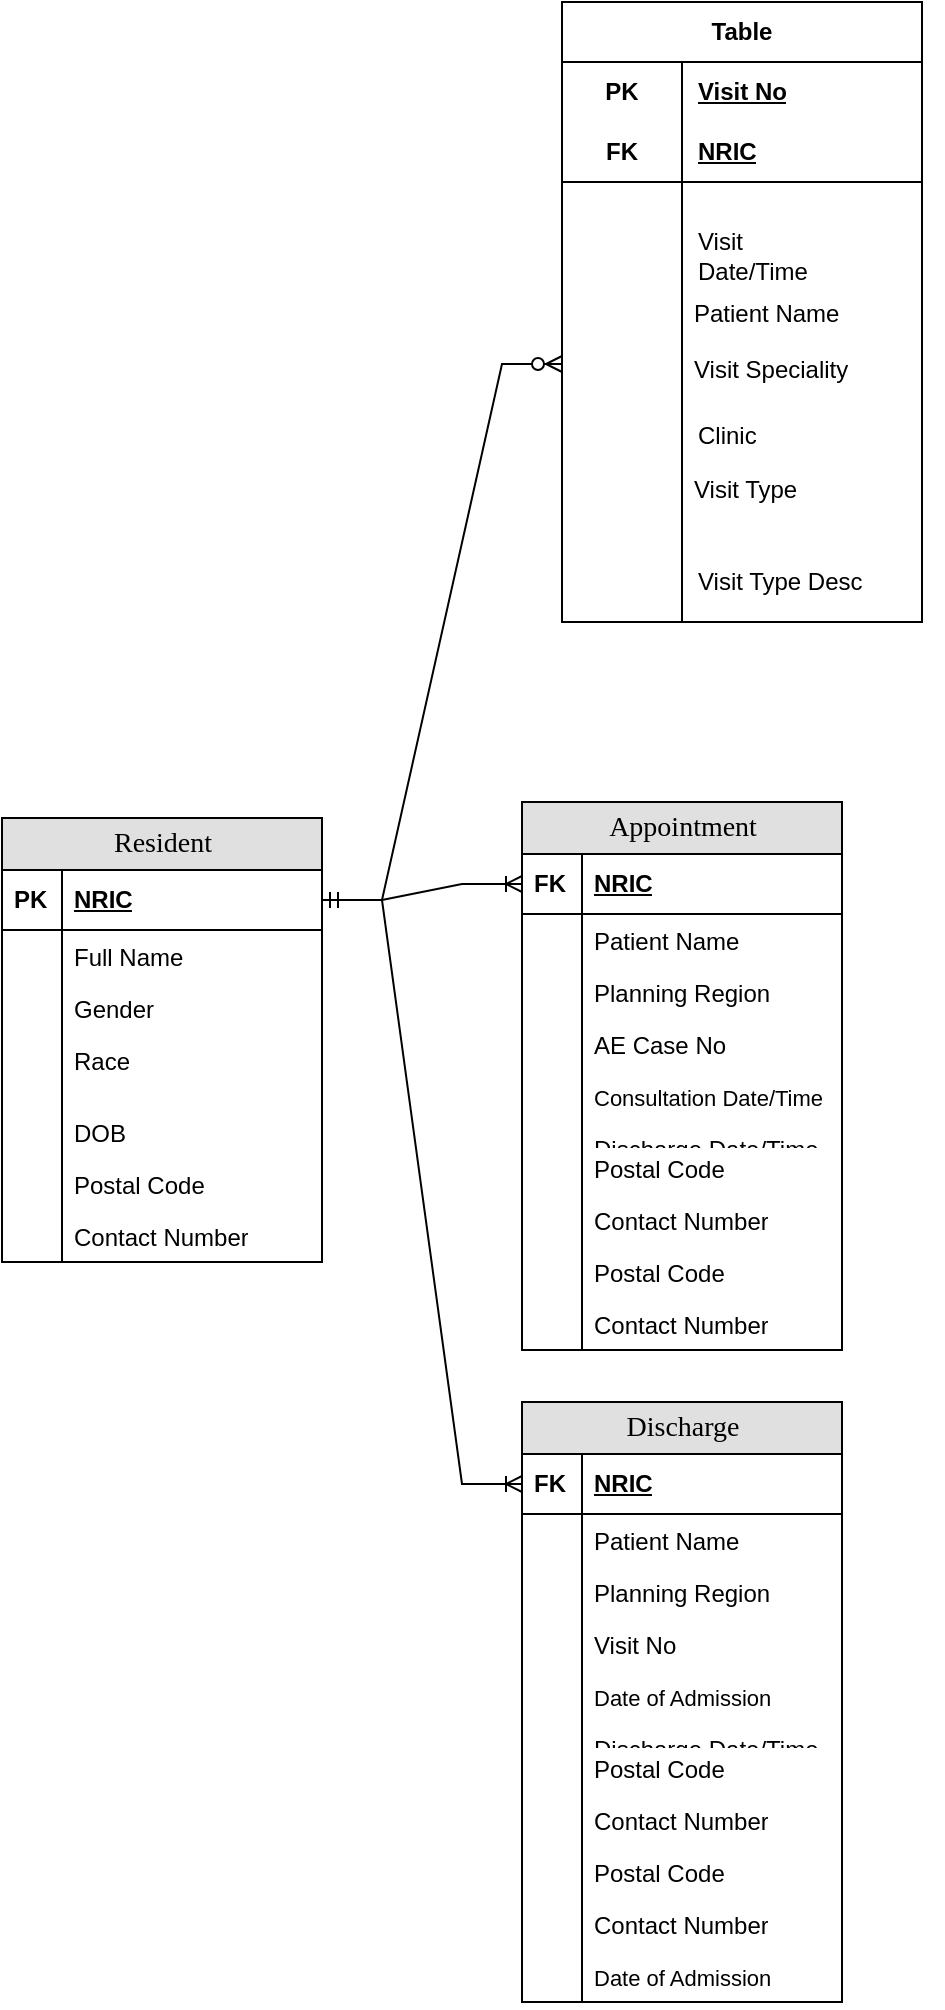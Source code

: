 <mxfile version="21.6.8" type="github">
  <diagram name="Page-1" id="e56a1550-8fbb-45ad-956c-1786394a9013">
    <mxGraphModel dx="739" dy="1280" grid="1" gridSize="10" guides="1" tooltips="1" connect="1" arrows="1" fold="1" page="1" pageScale="1" pageWidth="1100" pageHeight="850" background="none" math="0" shadow="0">
      <root>
        <object label="" Country="" id="0">
          <mxCell />
        </object>
        <mxCell id="1" parent="0" />
        <mxCell id="2e49270ec7c68f3f-80" value="Resident" style="swimlane;html=1;fontStyle=0;childLayout=stackLayout;horizontal=1;startSize=26;fillColor=#e0e0e0;horizontalStack=0;resizeParent=1;resizeLast=0;collapsible=1;marginBottom=0;swimlaneFillColor=#ffffff;align=center;rounded=0;shadow=0;comic=0;labelBackgroundColor=none;strokeWidth=1;fontFamily=Verdana;fontSize=14" parent="1" vertex="1">
          <mxGeometry x="30" y="358" width="160" height="222" as="geometry" />
        </mxCell>
        <object label="NRIC" id="2e49270ec7c68f3f-81">
          <mxCell style="shape=partialRectangle;top=0;left=0;right=0;bottom=1;html=1;align=left;verticalAlign=middle;fillColor=none;spacingLeft=34;spacingRight=4;whiteSpace=wrap;overflow=hidden;rotatable=0;points=[[0,0.5],[1,0.5]];portConstraint=eastwest;dropTarget=0;fontStyle=5;" parent="2e49270ec7c68f3f-80" vertex="1">
            <mxGeometry y="26" width="160" height="30" as="geometry" />
          </mxCell>
        </object>
        <mxCell id="2e49270ec7c68f3f-82" value="&lt;b&gt;PK&lt;/b&gt;" style="shape=partialRectangle;top=0;left=0;bottom=0;html=1;fillColor=none;align=left;verticalAlign=middle;spacingLeft=4;spacingRight=4;whiteSpace=wrap;overflow=hidden;rotatable=0;points=[];portConstraint=eastwest;part=1;" parent="2e49270ec7c68f3f-81" vertex="1" connectable="0">
          <mxGeometry width="30" height="30" as="geometry" />
        </mxCell>
        <mxCell id="2e49270ec7c68f3f-83" value="Full Name" style="shape=partialRectangle;top=0;left=0;right=0;bottom=0;html=1;align=left;verticalAlign=top;fillColor=none;spacingLeft=34;spacingRight=4;whiteSpace=wrap;overflow=hidden;rotatable=0;points=[[0,0.5],[1,0.5]];portConstraint=eastwest;dropTarget=0;" parent="2e49270ec7c68f3f-80" vertex="1">
          <mxGeometry y="56" width="160" height="26" as="geometry" />
        </mxCell>
        <mxCell id="2e49270ec7c68f3f-84" value="" style="shape=partialRectangle;top=0;left=0;bottom=0;html=1;fillColor=none;align=left;verticalAlign=top;spacingLeft=4;spacingRight=4;whiteSpace=wrap;overflow=hidden;rotatable=0;points=[];portConstraint=eastwest;part=1;" parent="2e49270ec7c68f3f-83" vertex="1" connectable="0">
          <mxGeometry width="30" height="26" as="geometry" />
        </mxCell>
        <mxCell id="2e49270ec7c68f3f-85" value="Gender" style="shape=partialRectangle;top=0;left=0;right=0;bottom=0;html=1;align=left;verticalAlign=top;fillColor=none;spacingLeft=34;spacingRight=4;whiteSpace=wrap;overflow=hidden;rotatable=0;points=[[0,0.5],[1,0.5]];portConstraint=eastwest;dropTarget=0;" parent="2e49270ec7c68f3f-80" vertex="1">
          <mxGeometry y="82" width="160" height="26" as="geometry" />
        </mxCell>
        <mxCell id="2e49270ec7c68f3f-86" value="" style="shape=partialRectangle;top=0;left=0;bottom=0;html=1;fillColor=none;align=left;verticalAlign=top;spacingLeft=4;spacingRight=4;whiteSpace=wrap;overflow=hidden;rotatable=0;points=[];portConstraint=eastwest;part=1;" parent="2e49270ec7c68f3f-85" vertex="1" connectable="0">
          <mxGeometry width="30" height="26" as="geometry" />
        </mxCell>
        <object label="Race&lt;br&gt;" NRIC="" id="2e49270ec7c68f3f-87">
          <mxCell style="shape=partialRectangle;top=0;left=0;right=0;bottom=0;html=1;align=left;verticalAlign=top;fillColor=none;spacingLeft=34;spacingRight=4;whiteSpace=wrap;overflow=hidden;rotatable=0;points=[[0,0.5],[1,0.5]];portConstraint=eastwest;dropTarget=0;" parent="2e49270ec7c68f3f-80" vertex="1">
            <mxGeometry y="108" width="160" height="26" as="geometry" />
          </mxCell>
        </object>
        <mxCell id="2e49270ec7c68f3f-88" value="" style="shape=partialRectangle;top=0;left=0;bottom=0;html=1;fillColor=none;align=left;verticalAlign=top;spacingLeft=4;spacingRight=4;whiteSpace=wrap;overflow=hidden;rotatable=0;points=[];portConstraint=eastwest;part=1;" parent="2e49270ec7c68f3f-87" vertex="1" connectable="0">
          <mxGeometry width="30" height="26" as="geometry" />
        </mxCell>
        <mxCell id="2e49270ec7c68f3f-89" value="" style="shape=partialRectangle;top=0;left=0;right=0;bottom=0;html=1;align=left;verticalAlign=top;fillColor=none;spacingLeft=34;spacingRight=4;whiteSpace=wrap;overflow=hidden;rotatable=0;points=[[0,0.5],[1,0.5]];portConstraint=eastwest;dropTarget=0;" parent="2e49270ec7c68f3f-80" vertex="1">
          <mxGeometry y="134" width="160" height="10" as="geometry" />
        </mxCell>
        <mxCell id="2e49270ec7c68f3f-90" value="" style="shape=partialRectangle;top=0;left=0;bottom=0;html=1;fillColor=none;align=left;verticalAlign=top;spacingLeft=4;spacingRight=4;whiteSpace=wrap;overflow=hidden;rotatable=0;points=[];portConstraint=eastwest;part=1;" parent="2e49270ec7c68f3f-89" vertex="1" connectable="0">
          <mxGeometry width="30" height="10" as="geometry" />
        </mxCell>
        <mxCell id="mO2ZwVABica-r8AVi01O-3" value="DOB" style="shape=partialRectangle;top=0;left=0;right=0;bottom=0;html=1;align=left;verticalAlign=top;fillColor=none;spacingLeft=34;spacingRight=4;whiteSpace=wrap;overflow=hidden;rotatable=0;points=[[0,0.5],[1,0.5]];portConstraint=eastwest;dropTarget=0;" vertex="1" parent="2e49270ec7c68f3f-80">
          <mxGeometry y="144" width="160" height="26" as="geometry" />
        </mxCell>
        <mxCell id="mO2ZwVABica-r8AVi01O-4" value="" style="shape=partialRectangle;top=0;left=0;bottom=0;html=1;fillColor=none;align=left;verticalAlign=top;spacingLeft=4;spacingRight=4;whiteSpace=wrap;overflow=hidden;rotatable=0;points=[];portConstraint=eastwest;part=1;" vertex="1" connectable="0" parent="mO2ZwVABica-r8AVi01O-3">
          <mxGeometry width="30" height="26" as="geometry" />
        </mxCell>
        <mxCell id="mO2ZwVABica-r8AVi01O-5" value="Postal Code" style="shape=partialRectangle;top=0;left=0;right=0;bottom=0;html=1;align=left;verticalAlign=top;fillColor=none;spacingLeft=34;spacingRight=4;whiteSpace=wrap;overflow=hidden;rotatable=0;points=[[0,0.5],[1,0.5]];portConstraint=eastwest;dropTarget=0;" vertex="1" parent="2e49270ec7c68f3f-80">
          <mxGeometry y="170" width="160" height="26" as="geometry" />
        </mxCell>
        <mxCell id="mO2ZwVABica-r8AVi01O-6" value="" style="shape=partialRectangle;top=0;left=0;bottom=0;html=1;fillColor=none;align=left;verticalAlign=top;spacingLeft=4;spacingRight=4;whiteSpace=wrap;overflow=hidden;rotatable=0;points=[];portConstraint=eastwest;part=1;" vertex="1" connectable="0" parent="mO2ZwVABica-r8AVi01O-5">
          <mxGeometry width="30" height="26" as="geometry" />
        </mxCell>
        <mxCell id="mO2ZwVABica-r8AVi01O-7" value="Contact Number" style="shape=partialRectangle;top=0;left=0;right=0;bottom=0;html=1;align=left;verticalAlign=top;fillColor=none;spacingLeft=34;spacingRight=4;whiteSpace=wrap;overflow=hidden;rotatable=0;points=[[0,0.5],[1,0.5]];portConstraint=eastwest;dropTarget=0;" vertex="1" parent="2e49270ec7c68f3f-80">
          <mxGeometry y="196" width="160" height="26" as="geometry" />
        </mxCell>
        <mxCell id="mO2ZwVABica-r8AVi01O-8" value="" style="shape=partialRectangle;top=0;left=0;bottom=0;html=1;fillColor=none;align=left;verticalAlign=top;spacingLeft=4;spacingRight=4;whiteSpace=wrap;overflow=hidden;rotatable=0;points=[];portConstraint=eastwest;part=1;" vertex="1" connectable="0" parent="mO2ZwVABica-r8AVi01O-7">
          <mxGeometry width="30" height="26" as="geometry" />
        </mxCell>
        <mxCell id="mO2ZwVABica-r8AVi01O-9" value="Appointment" style="swimlane;html=1;fontStyle=0;childLayout=stackLayout;horizontal=1;startSize=26;fillColor=#e0e0e0;horizontalStack=0;resizeParent=1;resizeLast=0;collapsible=1;marginBottom=0;swimlaneFillColor=#ffffff;align=center;rounded=0;shadow=0;comic=0;labelBackgroundColor=none;strokeWidth=1;fontFamily=Verdana;fontSize=14" vertex="1" parent="1">
          <mxGeometry x="290" y="350" width="160" height="274" as="geometry" />
        </mxCell>
        <object label="NRIC" id="mO2ZwVABica-r8AVi01O-10">
          <mxCell style="shape=partialRectangle;top=0;left=0;right=0;bottom=1;html=1;align=left;verticalAlign=middle;fillColor=none;spacingLeft=34;spacingRight=4;whiteSpace=wrap;overflow=hidden;rotatable=0;points=[[0,0.5],[1,0.5]];portConstraint=eastwest;dropTarget=0;fontStyle=5;" vertex="1" parent="mO2ZwVABica-r8AVi01O-9">
            <mxGeometry y="26" width="160" height="30" as="geometry" />
          </mxCell>
        </object>
        <mxCell id="mO2ZwVABica-r8AVi01O-11" value="&lt;b&gt;FK&lt;/b&gt;" style="shape=partialRectangle;top=0;left=0;bottom=0;html=1;fillColor=none;align=left;verticalAlign=middle;spacingLeft=4;spacingRight=4;whiteSpace=wrap;overflow=hidden;rotatable=0;points=[];portConstraint=eastwest;part=1;" vertex="1" connectable="0" parent="mO2ZwVABica-r8AVi01O-10">
          <mxGeometry width="30" height="30" as="geometry" />
        </mxCell>
        <mxCell id="mO2ZwVABica-r8AVi01O-12" value="Patient Name" style="shape=partialRectangle;top=0;left=0;right=0;bottom=0;html=1;align=left;verticalAlign=top;fillColor=none;spacingLeft=34;spacingRight=4;whiteSpace=wrap;overflow=hidden;rotatable=0;points=[[0,0.5],[1,0.5]];portConstraint=eastwest;dropTarget=0;" vertex="1" parent="mO2ZwVABica-r8AVi01O-9">
          <mxGeometry y="56" width="160" height="26" as="geometry" />
        </mxCell>
        <mxCell id="mO2ZwVABica-r8AVi01O-13" value="" style="shape=partialRectangle;top=0;left=0;bottom=0;html=1;fillColor=none;align=left;verticalAlign=top;spacingLeft=4;spacingRight=4;whiteSpace=wrap;overflow=hidden;rotatable=0;points=[];portConstraint=eastwest;part=1;" vertex="1" connectable="0" parent="mO2ZwVABica-r8AVi01O-12">
          <mxGeometry width="30" height="26" as="geometry" />
        </mxCell>
        <mxCell id="mO2ZwVABica-r8AVi01O-14" value="Planning Region" style="shape=partialRectangle;top=0;left=0;right=0;bottom=0;html=1;align=left;verticalAlign=top;fillColor=none;spacingLeft=34;spacingRight=4;whiteSpace=wrap;overflow=hidden;rotatable=0;points=[[0,0.5],[1,0.5]];portConstraint=eastwest;dropTarget=0;" vertex="1" parent="mO2ZwVABica-r8AVi01O-9">
          <mxGeometry y="82" width="160" height="26" as="geometry" />
        </mxCell>
        <mxCell id="mO2ZwVABica-r8AVi01O-15" value="" style="shape=partialRectangle;top=0;left=0;bottom=0;html=1;fillColor=none;align=left;verticalAlign=top;spacingLeft=4;spacingRight=4;whiteSpace=wrap;overflow=hidden;rotatable=0;points=[];portConstraint=eastwest;part=1;" vertex="1" connectable="0" parent="mO2ZwVABica-r8AVi01O-14">
          <mxGeometry width="30" height="26" as="geometry" />
        </mxCell>
        <object label="AE Case No" NRIC="" id="mO2ZwVABica-r8AVi01O-16">
          <mxCell style="shape=partialRectangle;top=0;left=0;right=0;bottom=0;html=1;align=left;verticalAlign=top;fillColor=none;spacingLeft=34;spacingRight=4;whiteSpace=wrap;overflow=hidden;rotatable=0;points=[[0,0.5],[1,0.5]];portConstraint=eastwest;dropTarget=0;" vertex="1" parent="mO2ZwVABica-r8AVi01O-9">
            <mxGeometry y="108" width="160" height="26" as="geometry" />
          </mxCell>
        </object>
        <mxCell id="mO2ZwVABica-r8AVi01O-17" value="" style="shape=partialRectangle;top=0;left=0;bottom=0;html=1;fillColor=none;align=left;verticalAlign=top;spacingLeft=4;spacingRight=4;whiteSpace=wrap;overflow=hidden;rotatable=0;points=[];portConstraint=eastwest;part=1;" vertex="1" connectable="0" parent="mO2ZwVABica-r8AVi01O-16">
          <mxGeometry width="30" height="26" as="geometry" />
        </mxCell>
        <mxCell id="mO2ZwVABica-r8AVi01O-20" value="&lt;font style=&quot;font-size: 11px;&quot;&gt;Consultation Date/Time&lt;/font&gt;" style="shape=partialRectangle;top=0;left=0;right=0;bottom=0;html=1;align=left;verticalAlign=top;fillColor=none;spacingLeft=34;spacingRight=4;whiteSpace=wrap;overflow=hidden;rotatable=0;points=[[0,0.5],[1,0.5]];portConstraint=eastwest;dropTarget=0;" vertex="1" parent="mO2ZwVABica-r8AVi01O-9">
          <mxGeometry y="134" width="160" height="26" as="geometry" />
        </mxCell>
        <mxCell id="mO2ZwVABica-r8AVi01O-21" value="" style="shape=partialRectangle;top=0;left=0;bottom=0;html=1;fillColor=none;align=left;verticalAlign=top;spacingLeft=4;spacingRight=4;whiteSpace=wrap;overflow=hidden;rotatable=0;points=[];portConstraint=eastwest;part=1;" vertex="1" connectable="0" parent="mO2ZwVABica-r8AVi01O-20">
          <mxGeometry width="30" height="26" as="geometry" />
        </mxCell>
        <mxCell id="mO2ZwVABica-r8AVi01O-18" value="Discharge Date/Time" style="shape=partialRectangle;top=0;left=0;right=0;bottom=0;html=1;align=left;verticalAlign=top;fillColor=none;spacingLeft=34;spacingRight=4;whiteSpace=wrap;overflow=hidden;rotatable=0;points=[[0,0.5],[1,0.5]];portConstraint=eastwest;dropTarget=0;" vertex="1" parent="mO2ZwVABica-r8AVi01O-9">
          <mxGeometry y="160" width="160" height="10" as="geometry" />
        </mxCell>
        <mxCell id="mO2ZwVABica-r8AVi01O-19" value="" style="shape=partialRectangle;top=0;left=0;bottom=0;html=1;fillColor=none;align=left;verticalAlign=top;spacingLeft=4;spacingRight=4;whiteSpace=wrap;overflow=hidden;rotatable=0;points=[];portConstraint=eastwest;part=1;" vertex="1" connectable="0" parent="mO2ZwVABica-r8AVi01O-18">
          <mxGeometry width="30" height="10" as="geometry" />
        </mxCell>
        <mxCell id="mO2ZwVABica-r8AVi01O-22" value="Postal Code" style="shape=partialRectangle;top=0;left=0;right=0;bottom=0;html=1;align=left;verticalAlign=top;fillColor=none;spacingLeft=34;spacingRight=4;whiteSpace=wrap;overflow=hidden;rotatable=0;points=[[0,0.5],[1,0.5]];portConstraint=eastwest;dropTarget=0;" vertex="1" parent="mO2ZwVABica-r8AVi01O-9">
          <mxGeometry y="170" width="160" height="26" as="geometry" />
        </mxCell>
        <mxCell id="mO2ZwVABica-r8AVi01O-23" value="" style="shape=partialRectangle;top=0;left=0;bottom=0;html=1;fillColor=none;align=left;verticalAlign=top;spacingLeft=4;spacingRight=4;whiteSpace=wrap;overflow=hidden;rotatable=0;points=[];portConstraint=eastwest;part=1;" vertex="1" connectable="0" parent="mO2ZwVABica-r8AVi01O-22">
          <mxGeometry width="30" height="26" as="geometry" />
        </mxCell>
        <mxCell id="mO2ZwVABica-r8AVi01O-24" value="Contact Number" style="shape=partialRectangle;top=0;left=0;right=0;bottom=0;html=1;align=left;verticalAlign=top;fillColor=none;spacingLeft=34;spacingRight=4;whiteSpace=wrap;overflow=hidden;rotatable=0;points=[[0,0.5],[1,0.5]];portConstraint=eastwest;dropTarget=0;" vertex="1" parent="mO2ZwVABica-r8AVi01O-9">
          <mxGeometry y="196" width="160" height="26" as="geometry" />
        </mxCell>
        <mxCell id="mO2ZwVABica-r8AVi01O-25" value="" style="shape=partialRectangle;top=0;left=0;bottom=0;html=1;fillColor=none;align=left;verticalAlign=top;spacingLeft=4;spacingRight=4;whiteSpace=wrap;overflow=hidden;rotatable=0;points=[];portConstraint=eastwest;part=1;" vertex="1" connectable="0" parent="mO2ZwVABica-r8AVi01O-24">
          <mxGeometry width="30" height="26" as="geometry" />
        </mxCell>
        <mxCell id="mO2ZwVABica-r8AVi01O-32" value="Postal Code" style="shape=partialRectangle;top=0;left=0;right=0;bottom=0;html=1;align=left;verticalAlign=top;fillColor=none;spacingLeft=34;spacingRight=4;whiteSpace=wrap;overflow=hidden;rotatable=0;points=[[0,0.5],[1,0.5]];portConstraint=eastwest;dropTarget=0;" vertex="1" parent="mO2ZwVABica-r8AVi01O-9">
          <mxGeometry y="222" width="160" height="26" as="geometry" />
        </mxCell>
        <mxCell id="mO2ZwVABica-r8AVi01O-33" value="" style="shape=partialRectangle;top=0;left=0;bottom=0;html=1;fillColor=none;align=left;verticalAlign=top;spacingLeft=4;spacingRight=4;whiteSpace=wrap;overflow=hidden;rotatable=0;points=[];portConstraint=eastwest;part=1;" vertex="1" connectable="0" parent="mO2ZwVABica-r8AVi01O-32">
          <mxGeometry width="30" height="26" as="geometry" />
        </mxCell>
        <mxCell id="mO2ZwVABica-r8AVi01O-34" value="Contact Number" style="shape=partialRectangle;top=0;left=0;right=0;bottom=0;html=1;align=left;verticalAlign=top;fillColor=none;spacingLeft=34;spacingRight=4;whiteSpace=wrap;overflow=hidden;rotatable=0;points=[[0,0.5],[1,0.5]];portConstraint=eastwest;dropTarget=0;" vertex="1" parent="mO2ZwVABica-r8AVi01O-9">
          <mxGeometry y="248" width="160" height="26" as="geometry" />
        </mxCell>
        <mxCell id="mO2ZwVABica-r8AVi01O-35" value="" style="shape=partialRectangle;top=0;left=0;bottom=0;html=1;fillColor=none;align=left;verticalAlign=top;spacingLeft=4;spacingRight=4;whiteSpace=wrap;overflow=hidden;rotatable=0;points=[];portConstraint=eastwest;part=1;" vertex="1" connectable="0" parent="mO2ZwVABica-r8AVi01O-34">
          <mxGeometry width="30" height="26" as="geometry" />
        </mxCell>
        <mxCell id="mO2ZwVABica-r8AVi01O-36" value="Discharge" style="swimlane;html=1;fontStyle=0;childLayout=stackLayout;horizontal=1;startSize=26;fillColor=#e0e0e0;horizontalStack=0;resizeParent=1;resizeLast=0;collapsible=1;marginBottom=0;swimlaneFillColor=#ffffff;align=center;rounded=0;shadow=0;comic=0;labelBackgroundColor=none;strokeWidth=1;fontFamily=Verdana;fontSize=14" vertex="1" parent="1">
          <mxGeometry x="290" y="650" width="160" height="300" as="geometry" />
        </mxCell>
        <object label="NRIC" id="mO2ZwVABica-r8AVi01O-37">
          <mxCell style="shape=partialRectangle;top=0;left=0;right=0;bottom=1;html=1;align=left;verticalAlign=middle;fillColor=none;spacingLeft=34;spacingRight=4;whiteSpace=wrap;overflow=hidden;rotatable=0;points=[[0,0.5],[1,0.5]];portConstraint=eastwest;dropTarget=0;fontStyle=5;" vertex="1" parent="mO2ZwVABica-r8AVi01O-36">
            <mxGeometry y="26" width="160" height="30" as="geometry" />
          </mxCell>
        </object>
        <mxCell id="mO2ZwVABica-r8AVi01O-38" value="&lt;b&gt;FK&lt;/b&gt;" style="shape=partialRectangle;top=0;left=0;bottom=0;html=1;fillColor=none;align=left;verticalAlign=middle;spacingLeft=4;spacingRight=4;whiteSpace=wrap;overflow=hidden;rotatable=0;points=[];portConstraint=eastwest;part=1;" vertex="1" connectable="0" parent="mO2ZwVABica-r8AVi01O-37">
          <mxGeometry width="30" height="30" as="geometry" />
        </mxCell>
        <mxCell id="mO2ZwVABica-r8AVi01O-39" value="Patient Name" style="shape=partialRectangle;top=0;left=0;right=0;bottom=0;html=1;align=left;verticalAlign=top;fillColor=none;spacingLeft=34;spacingRight=4;whiteSpace=wrap;overflow=hidden;rotatable=0;points=[[0,0.5],[1,0.5]];portConstraint=eastwest;dropTarget=0;" vertex="1" parent="mO2ZwVABica-r8AVi01O-36">
          <mxGeometry y="56" width="160" height="26" as="geometry" />
        </mxCell>
        <mxCell id="mO2ZwVABica-r8AVi01O-40" value="" style="shape=partialRectangle;top=0;left=0;bottom=0;html=1;fillColor=none;align=left;verticalAlign=top;spacingLeft=4;spacingRight=4;whiteSpace=wrap;overflow=hidden;rotatable=0;points=[];portConstraint=eastwest;part=1;" vertex="1" connectable="0" parent="mO2ZwVABica-r8AVi01O-39">
          <mxGeometry width="30" height="26" as="geometry" />
        </mxCell>
        <mxCell id="mO2ZwVABica-r8AVi01O-41" value="Planning Region" style="shape=partialRectangle;top=0;left=0;right=0;bottom=0;html=1;align=left;verticalAlign=top;fillColor=none;spacingLeft=34;spacingRight=4;whiteSpace=wrap;overflow=hidden;rotatable=0;points=[[0,0.5],[1,0.5]];portConstraint=eastwest;dropTarget=0;" vertex="1" parent="mO2ZwVABica-r8AVi01O-36">
          <mxGeometry y="82" width="160" height="26" as="geometry" />
        </mxCell>
        <mxCell id="mO2ZwVABica-r8AVi01O-42" value="" style="shape=partialRectangle;top=0;left=0;bottom=0;html=1;fillColor=none;align=left;verticalAlign=top;spacingLeft=4;spacingRight=4;whiteSpace=wrap;overflow=hidden;rotatable=0;points=[];portConstraint=eastwest;part=1;" vertex="1" connectable="0" parent="mO2ZwVABica-r8AVi01O-41">
          <mxGeometry width="30" height="26" as="geometry" />
        </mxCell>
        <object label="Visit No" NRIC="" id="mO2ZwVABica-r8AVi01O-43">
          <mxCell style="shape=partialRectangle;top=0;left=0;right=0;bottom=0;html=1;align=left;verticalAlign=top;fillColor=none;spacingLeft=34;spacingRight=4;whiteSpace=wrap;overflow=hidden;rotatable=0;points=[[0,0.5],[1,0.5]];portConstraint=eastwest;dropTarget=0;" vertex="1" parent="mO2ZwVABica-r8AVi01O-36">
            <mxGeometry y="108" width="160" height="26" as="geometry" />
          </mxCell>
        </object>
        <mxCell id="mO2ZwVABica-r8AVi01O-44" value="" style="shape=partialRectangle;top=0;left=0;bottom=0;html=1;fillColor=none;align=left;verticalAlign=top;spacingLeft=4;spacingRight=4;whiteSpace=wrap;overflow=hidden;rotatable=0;points=[];portConstraint=eastwest;part=1;" vertex="1" connectable="0" parent="mO2ZwVABica-r8AVi01O-43">
          <mxGeometry width="30" height="26" as="geometry" />
        </mxCell>
        <mxCell id="mO2ZwVABica-r8AVi01O-45" value="&lt;font style=&quot;font-size: 11px;&quot;&gt;Date of Admission&lt;/font&gt;" style="shape=partialRectangle;top=0;left=0;right=0;bottom=0;html=1;align=left;verticalAlign=top;fillColor=none;spacingLeft=34;spacingRight=4;whiteSpace=wrap;overflow=hidden;rotatable=0;points=[[0,0.5],[1,0.5]];portConstraint=eastwest;dropTarget=0;" vertex="1" parent="mO2ZwVABica-r8AVi01O-36">
          <mxGeometry y="134" width="160" height="26" as="geometry" />
        </mxCell>
        <mxCell id="mO2ZwVABica-r8AVi01O-46" value="" style="shape=partialRectangle;top=0;left=0;bottom=0;html=1;fillColor=none;align=left;verticalAlign=top;spacingLeft=4;spacingRight=4;whiteSpace=wrap;overflow=hidden;rotatable=0;points=[];portConstraint=eastwest;part=1;" vertex="1" connectable="0" parent="mO2ZwVABica-r8AVi01O-45">
          <mxGeometry width="30" height="26" as="geometry" />
        </mxCell>
        <mxCell id="mO2ZwVABica-r8AVi01O-47" value="Discharge Date/Time" style="shape=partialRectangle;top=0;left=0;right=0;bottom=0;html=1;align=left;verticalAlign=top;fillColor=none;spacingLeft=34;spacingRight=4;whiteSpace=wrap;overflow=hidden;rotatable=0;points=[[0,0.5],[1,0.5]];portConstraint=eastwest;dropTarget=0;" vertex="1" parent="mO2ZwVABica-r8AVi01O-36">
          <mxGeometry y="160" width="160" height="10" as="geometry" />
        </mxCell>
        <mxCell id="mO2ZwVABica-r8AVi01O-48" value="" style="shape=partialRectangle;top=0;left=0;bottom=0;html=1;fillColor=none;align=left;verticalAlign=top;spacingLeft=4;spacingRight=4;whiteSpace=wrap;overflow=hidden;rotatable=0;points=[];portConstraint=eastwest;part=1;" vertex="1" connectable="0" parent="mO2ZwVABica-r8AVi01O-47">
          <mxGeometry width="30" height="10" as="geometry" />
        </mxCell>
        <mxCell id="mO2ZwVABica-r8AVi01O-49" value="Postal Code" style="shape=partialRectangle;top=0;left=0;right=0;bottom=0;html=1;align=left;verticalAlign=top;fillColor=none;spacingLeft=34;spacingRight=4;whiteSpace=wrap;overflow=hidden;rotatable=0;points=[[0,0.5],[1,0.5]];portConstraint=eastwest;dropTarget=0;" vertex="1" parent="mO2ZwVABica-r8AVi01O-36">
          <mxGeometry y="170" width="160" height="26" as="geometry" />
        </mxCell>
        <mxCell id="mO2ZwVABica-r8AVi01O-50" value="" style="shape=partialRectangle;top=0;left=0;bottom=0;html=1;fillColor=none;align=left;verticalAlign=top;spacingLeft=4;spacingRight=4;whiteSpace=wrap;overflow=hidden;rotatable=0;points=[];portConstraint=eastwest;part=1;" vertex="1" connectable="0" parent="mO2ZwVABica-r8AVi01O-49">
          <mxGeometry width="30" height="26" as="geometry" />
        </mxCell>
        <mxCell id="mO2ZwVABica-r8AVi01O-51" value="Contact Number" style="shape=partialRectangle;top=0;left=0;right=0;bottom=0;html=1;align=left;verticalAlign=top;fillColor=none;spacingLeft=34;spacingRight=4;whiteSpace=wrap;overflow=hidden;rotatable=0;points=[[0,0.5],[1,0.5]];portConstraint=eastwest;dropTarget=0;" vertex="1" parent="mO2ZwVABica-r8AVi01O-36">
          <mxGeometry y="196" width="160" height="26" as="geometry" />
        </mxCell>
        <mxCell id="mO2ZwVABica-r8AVi01O-52" value="" style="shape=partialRectangle;top=0;left=0;bottom=0;html=1;fillColor=none;align=left;verticalAlign=top;spacingLeft=4;spacingRight=4;whiteSpace=wrap;overflow=hidden;rotatable=0;points=[];portConstraint=eastwest;part=1;" vertex="1" connectable="0" parent="mO2ZwVABica-r8AVi01O-51">
          <mxGeometry width="30" height="26" as="geometry" />
        </mxCell>
        <mxCell id="mO2ZwVABica-r8AVi01O-53" value="Postal Code" style="shape=partialRectangle;top=0;left=0;right=0;bottom=0;html=1;align=left;verticalAlign=top;fillColor=none;spacingLeft=34;spacingRight=4;whiteSpace=wrap;overflow=hidden;rotatable=0;points=[[0,0.5],[1,0.5]];portConstraint=eastwest;dropTarget=0;" vertex="1" parent="mO2ZwVABica-r8AVi01O-36">
          <mxGeometry y="222" width="160" height="26" as="geometry" />
        </mxCell>
        <mxCell id="mO2ZwVABica-r8AVi01O-54" value="" style="shape=partialRectangle;top=0;left=0;bottom=0;html=1;fillColor=none;align=left;verticalAlign=top;spacingLeft=4;spacingRight=4;whiteSpace=wrap;overflow=hidden;rotatable=0;points=[];portConstraint=eastwest;part=1;" vertex="1" connectable="0" parent="mO2ZwVABica-r8AVi01O-53">
          <mxGeometry width="30" height="26" as="geometry" />
        </mxCell>
        <mxCell id="mO2ZwVABica-r8AVi01O-55" value="Contact Number" style="shape=partialRectangle;top=0;left=0;right=0;bottom=0;html=1;align=left;verticalAlign=top;fillColor=none;spacingLeft=34;spacingRight=4;whiteSpace=wrap;overflow=hidden;rotatable=0;points=[[0,0.5],[1,0.5]];portConstraint=eastwest;dropTarget=0;" vertex="1" parent="mO2ZwVABica-r8AVi01O-36">
          <mxGeometry y="248" width="160" height="26" as="geometry" />
        </mxCell>
        <mxCell id="mO2ZwVABica-r8AVi01O-56" value="" style="shape=partialRectangle;top=0;left=0;bottom=0;html=1;fillColor=none;align=left;verticalAlign=top;spacingLeft=4;spacingRight=4;whiteSpace=wrap;overflow=hidden;rotatable=0;points=[];portConstraint=eastwest;part=1;" vertex="1" connectable="0" parent="mO2ZwVABica-r8AVi01O-55">
          <mxGeometry width="30" height="26" as="geometry" />
        </mxCell>
        <mxCell id="mO2ZwVABica-r8AVi01O-57" value="&lt;font style=&quot;font-size: 11px;&quot;&gt;Date of Admission&lt;/font&gt;" style="shape=partialRectangle;top=0;left=0;right=0;bottom=0;html=1;align=left;verticalAlign=top;fillColor=none;spacingLeft=34;spacingRight=4;whiteSpace=wrap;overflow=hidden;rotatable=0;points=[[0,0.5],[1,0.5]];portConstraint=eastwest;dropTarget=0;" vertex="1" parent="mO2ZwVABica-r8AVi01O-36">
          <mxGeometry y="274" width="160" height="26" as="geometry" />
        </mxCell>
        <mxCell id="mO2ZwVABica-r8AVi01O-58" value="" style="shape=partialRectangle;top=0;left=0;bottom=0;html=1;fillColor=none;align=left;verticalAlign=top;spacingLeft=4;spacingRight=4;whiteSpace=wrap;overflow=hidden;rotatable=0;points=[];portConstraint=eastwest;part=1;" vertex="1" connectable="0" parent="mO2ZwVABica-r8AVi01O-57">
          <mxGeometry width="30" height="26" as="geometry" />
        </mxCell>
        <mxCell id="mO2ZwVABica-r8AVi01O-59" value="" style="edgeStyle=entityRelationEdgeStyle;fontSize=12;html=1;endArrow=ERzeroToMany;startArrow=ERmandOne;rounded=0;entryX=0;entryY=0.5;entryDx=0;entryDy=0;" edge="1" parent="1" source="2e49270ec7c68f3f-81">
          <mxGeometry width="100" height="100" relative="1" as="geometry">
            <mxPoint x="200" y="239" as="sourcePoint" />
            <mxPoint x="310" y="131" as="targetPoint" />
          </mxGeometry>
        </mxCell>
        <mxCell id="mO2ZwVABica-r8AVi01O-64" value="" style="edgeStyle=entityRelationEdgeStyle;fontSize=12;html=1;endArrow=ERoneToMany;startArrow=ERmandOne;rounded=0;entryX=0;entryY=0.5;entryDx=0;entryDy=0;" edge="1" parent="1" source="2e49270ec7c68f3f-81" target="mO2ZwVABica-r8AVi01O-10">
          <mxGeometry width="100" height="100" relative="1" as="geometry">
            <mxPoint x="340" y="500" as="sourcePoint" />
            <mxPoint x="440" y="400" as="targetPoint" />
          </mxGeometry>
        </mxCell>
        <mxCell id="mO2ZwVABica-r8AVi01O-65" value="" style="edgeStyle=entityRelationEdgeStyle;fontSize=12;html=1;endArrow=ERoneToMany;startArrow=ERmandOne;rounded=0;exitX=1;exitY=0.5;exitDx=0;exitDy=0;entryX=0;entryY=0.5;entryDx=0;entryDy=0;" edge="1" parent="1" source="2e49270ec7c68f3f-81" target="mO2ZwVABica-r8AVi01O-37">
          <mxGeometry width="100" height="100" relative="1" as="geometry">
            <mxPoint x="340" y="640" as="sourcePoint" />
            <mxPoint x="440" y="540" as="targetPoint" />
          </mxGeometry>
        </mxCell>
        <mxCell id="mO2ZwVABica-r8AVi01O-86" value="Table" style="shape=table;startSize=30;container=1;collapsible=1;childLayout=tableLayout;fixedRows=1;rowLines=0;fontStyle=1;align=center;resizeLast=1;html=1;whiteSpace=wrap;" vertex="1" parent="1">
          <mxGeometry x="310" y="-50" width="180" height="310" as="geometry" />
        </mxCell>
        <mxCell id="mO2ZwVABica-r8AVi01O-87" value="" style="shape=tableRow;horizontal=0;startSize=0;swimlaneHead=0;swimlaneBody=0;fillColor=none;collapsible=0;dropTarget=0;points=[[0,0.5],[1,0.5]];portConstraint=eastwest;top=0;left=0;right=0;bottom=0;html=1;" vertex="1" parent="mO2ZwVABica-r8AVi01O-86">
          <mxGeometry y="30" width="180" height="30" as="geometry" />
        </mxCell>
        <mxCell id="mO2ZwVABica-r8AVi01O-88" value="PK" style="shape=partialRectangle;connectable=0;fillColor=none;top=0;left=0;bottom=0;right=0;fontStyle=1;overflow=hidden;html=1;whiteSpace=wrap;" vertex="1" parent="mO2ZwVABica-r8AVi01O-87">
          <mxGeometry width="60" height="30" as="geometry">
            <mxRectangle width="60" height="30" as="alternateBounds" />
          </mxGeometry>
        </mxCell>
        <mxCell id="mO2ZwVABica-r8AVi01O-89" value="Visit No" style="shape=partialRectangle;connectable=0;fillColor=none;top=0;left=0;bottom=0;right=0;align=left;spacingLeft=6;fontStyle=5;overflow=hidden;html=1;whiteSpace=wrap;" vertex="1" parent="mO2ZwVABica-r8AVi01O-87">
          <mxGeometry x="60" width="120" height="30" as="geometry">
            <mxRectangle width="120" height="30" as="alternateBounds" />
          </mxGeometry>
        </mxCell>
        <mxCell id="mO2ZwVABica-r8AVi01O-90" value="" style="shape=tableRow;horizontal=0;startSize=0;swimlaneHead=0;swimlaneBody=0;fillColor=none;collapsible=0;dropTarget=0;points=[[0,0.5],[1,0.5]];portConstraint=eastwest;top=0;left=0;right=0;bottom=1;html=1;" vertex="1" parent="mO2ZwVABica-r8AVi01O-86">
          <mxGeometry y="60" width="180" height="30" as="geometry" />
        </mxCell>
        <mxCell id="mO2ZwVABica-r8AVi01O-91" value="FK" style="shape=partialRectangle;connectable=0;fillColor=none;top=0;left=0;bottom=0;right=0;fontStyle=1;overflow=hidden;html=1;whiteSpace=wrap;" vertex="1" parent="mO2ZwVABica-r8AVi01O-90">
          <mxGeometry width="60" height="30" as="geometry">
            <mxRectangle width="60" height="30" as="alternateBounds" />
          </mxGeometry>
        </mxCell>
        <mxCell id="mO2ZwVABica-r8AVi01O-92" value="NRIC" style="shape=partialRectangle;connectable=0;fillColor=none;top=0;left=0;bottom=0;right=0;align=left;spacingLeft=6;fontStyle=5;overflow=hidden;html=1;whiteSpace=wrap;" vertex="1" parent="mO2ZwVABica-r8AVi01O-90">
          <mxGeometry x="60" width="120" height="30" as="geometry">
            <mxRectangle width="120" height="30" as="alternateBounds" />
          </mxGeometry>
        </mxCell>
        <mxCell id="mO2ZwVABica-r8AVi01O-93" value="" style="shape=tableRow;horizontal=0;startSize=0;swimlaneHead=0;swimlaneBody=0;fillColor=none;collapsible=0;dropTarget=0;points=[[0,0.5],[1,0.5]];portConstraint=eastwest;top=0;left=0;right=0;bottom=0;html=1;" vertex="1" parent="mO2ZwVABica-r8AVi01O-86">
          <mxGeometry y="90" width="180" height="60" as="geometry" />
        </mxCell>
        <mxCell id="mO2ZwVABica-r8AVi01O-94" value="" style="shape=partialRectangle;connectable=0;fillColor=none;top=0;left=0;bottom=0;right=0;editable=1;overflow=hidden;html=1;whiteSpace=wrap;" vertex="1" parent="mO2ZwVABica-r8AVi01O-93">
          <mxGeometry width="60" height="60" as="geometry">
            <mxRectangle width="60" height="60" as="alternateBounds" />
          </mxGeometry>
        </mxCell>
        <mxCell id="mO2ZwVABica-r8AVi01O-95" value="&lt;table style=&quot;border-collapse:&lt;br/&gt; collapse;width:179pt&quot; width=&quot;238&quot; cellspacing=&quot;0&quot; cellpadding=&quot;0&quot; border=&quot;0&quot;&gt;&lt;tbody&gt;&lt;tr style=&quot;height:14.5pt&quot; height=&quot;19&quot;&gt;&lt;br/&gt;  &lt;td style=&quot;height:14.5pt;width:179pt&quot; width=&quot;238&quot; class=&quot;xl65&quot; height=&quot;19&quot;&gt;Visit&lt;br/&gt;  Date/Time&lt;/td&gt;&lt;/tr&gt;&lt;/tbody&gt;&lt;/table&gt;" style="shape=partialRectangle;connectable=0;fillColor=none;top=0;left=0;bottom=0;right=0;align=left;spacingLeft=6;overflow=hidden;html=1;whiteSpace=wrap;" vertex="1" parent="mO2ZwVABica-r8AVi01O-93">
          <mxGeometry x="60" width="120" height="60" as="geometry">
            <mxRectangle width="120" height="60" as="alternateBounds" />
          </mxGeometry>
        </mxCell>
        <mxCell id="mO2ZwVABica-r8AVi01O-96" value="" style="shape=tableRow;horizontal=0;startSize=0;swimlaneHead=0;swimlaneBody=0;fillColor=none;collapsible=0;dropTarget=0;points=[[0,0.5],[1,0.5]];portConstraint=eastwest;top=0;left=0;right=0;bottom=0;html=1;" vertex="1" parent="mO2ZwVABica-r8AVi01O-86">
          <mxGeometry y="150" width="180" height="100" as="geometry" />
        </mxCell>
        <mxCell id="mO2ZwVABica-r8AVi01O-97" value="" style="shape=partialRectangle;connectable=0;fillColor=none;top=0;left=0;bottom=0;right=0;editable=1;overflow=hidden;html=1;whiteSpace=wrap;" vertex="1" parent="mO2ZwVABica-r8AVi01O-96">
          <mxGeometry width="60" height="100" as="geometry">
            <mxRectangle width="60" height="100" as="alternateBounds" />
          </mxGeometry>
        </mxCell>
        <mxCell id="mO2ZwVABica-r8AVi01O-98" value="&lt;table style=&quot;border-collapse:&lt;br/&gt; collapse;width:179pt&quot; width=&quot;238&quot; cellspacing=&quot;0&quot; cellpadding=&quot;0&quot; border=&quot;0&quot;&gt;&lt;tbody&gt;&lt;tr style=&quot;height:14.5pt&quot; height=&quot;19&quot;&gt;&lt;td style=&quot;height:14.5pt;width:179pt&quot; width=&quot;238&quot; class=&quot;xl65&quot; height=&quot;19&quot;&gt;&lt;/td&gt;&lt;/tr&gt;&lt;/tbody&gt;&lt;/table&gt;&lt;table style=&quot;border-collapse:&lt;br/&gt; collapse;width:179pt&quot; width=&quot;238&quot; cellspacing=&quot;0&quot; cellpadding=&quot;0&quot; border=&quot;0&quot;&gt;&lt;tbody&gt;&lt;tr style=&quot;height:14.5pt&quot; height=&quot;19&quot;&gt;&lt;br/&gt;  &lt;td style=&quot;height:14.5pt;width:179pt&quot; width=&quot;238&quot; class=&quot;xl65&quot; height=&quot;19&quot;&gt;Clinic&lt;/td&gt;&lt;/tr&gt;&lt;/tbody&gt;&lt;/table&gt;" style="shape=partialRectangle;connectable=0;fillColor=none;top=0;left=0;bottom=0;right=0;align=left;spacingLeft=6;overflow=hidden;html=1;whiteSpace=wrap;" vertex="1" parent="mO2ZwVABica-r8AVi01O-96">
          <mxGeometry x="60" width="120" height="100" as="geometry">
            <mxRectangle width="120" height="100" as="alternateBounds" />
          </mxGeometry>
        </mxCell>
        <mxCell id="mO2ZwVABica-r8AVi01O-99" value="" style="shape=tableRow;horizontal=0;startSize=0;swimlaneHead=0;swimlaneBody=0;fillColor=none;collapsible=0;dropTarget=0;points=[[0,0.5],[1,0.5]];portConstraint=eastwest;top=0;left=0;right=0;bottom=0;html=1;" vertex="1" parent="mO2ZwVABica-r8AVi01O-86">
          <mxGeometry y="250" width="180" height="60" as="geometry" />
        </mxCell>
        <mxCell id="mO2ZwVABica-r8AVi01O-100" value="" style="shape=partialRectangle;connectable=0;fillColor=none;top=0;left=0;bottom=0;right=0;editable=1;overflow=hidden;html=1;whiteSpace=wrap;" vertex="1" parent="mO2ZwVABica-r8AVi01O-99">
          <mxGeometry width="60" height="60" as="geometry">
            <mxRectangle width="60" height="60" as="alternateBounds" />
          </mxGeometry>
        </mxCell>
        <mxCell id="mO2ZwVABica-r8AVi01O-101" value="&lt;table style=&quot;border-collapse:&lt;br/&gt; collapse;width:179pt&quot; width=&quot;238&quot; cellspacing=&quot;0&quot; cellpadding=&quot;0&quot; border=&quot;0&quot;&gt;&lt;tbody&gt;&lt;tr style=&quot;height:14.5pt&quot; height=&quot;19&quot;&gt;&lt;td style=&quot;height:14.5pt;width:179pt&quot; width=&quot;238&quot; class=&quot;xl65&quot; height=&quot;19&quot;&gt;&lt;/td&gt;&lt;/tr&gt;&lt;/tbody&gt;&lt;/table&gt;Visit Type Desc" style="shape=partialRectangle;connectable=0;fillColor=none;top=0;left=0;bottom=0;right=0;align=left;spacingLeft=6;overflow=hidden;html=1;whiteSpace=wrap;" vertex="1" parent="mO2ZwVABica-r8AVi01O-99">
          <mxGeometry x="60" width="120" height="60" as="geometry">
            <mxRectangle width="120" height="60" as="alternateBounds" />
          </mxGeometry>
        </mxCell>
        <mxCell id="mO2ZwVABica-r8AVi01O-120" value="Visit Speciality" style="shape=partialRectangle;top=0;left=0;right=0;bottom=0;html=1;align=left;verticalAlign=top;fillColor=none;spacingLeft=34;spacingRight=4;whiteSpace=wrap;overflow=hidden;rotatable=0;points=[[0,0.5],[1,0.5]];portConstraint=eastwest;dropTarget=0;" vertex="1" parent="1">
          <mxGeometry x="340" y="120" width="160" height="26" as="geometry" />
        </mxCell>
        <mxCell id="mO2ZwVABica-r8AVi01O-121" value="" style="shape=partialRectangle;top=0;left=0;bottom=0;html=1;fillColor=none;align=left;verticalAlign=top;spacingLeft=4;spacingRight=4;whiteSpace=wrap;overflow=hidden;rotatable=0;points=[];portConstraint=eastwest;part=1;" vertex="1" connectable="0" parent="mO2ZwVABica-r8AVi01O-120">
          <mxGeometry width="30" height="26" as="geometry" />
        </mxCell>
        <mxCell id="mO2ZwVABica-r8AVi01O-122" value="Patient Name" style="shape=partialRectangle;top=0;left=0;right=0;bottom=0;html=1;align=left;verticalAlign=top;fillColor=none;spacingLeft=34;spacingRight=4;whiteSpace=wrap;overflow=hidden;rotatable=0;points=[[0,0.5],[1,0.5]];portConstraint=eastwest;dropTarget=0;" vertex="1" parent="1">
          <mxGeometry x="340" y="92" width="160" height="26" as="geometry" />
        </mxCell>
        <mxCell id="mO2ZwVABica-r8AVi01O-123" value="" style="shape=partialRectangle;top=0;left=0;bottom=0;html=1;fillColor=none;align=left;verticalAlign=top;spacingLeft=4;spacingRight=4;whiteSpace=wrap;overflow=hidden;rotatable=0;points=[];portConstraint=eastwest;part=1;" vertex="1" connectable="0" parent="mO2ZwVABica-r8AVi01O-122">
          <mxGeometry width="30" height="26" as="geometry" />
        </mxCell>
        <mxCell id="mO2ZwVABica-r8AVi01O-124" value="Visit Type" style="shape=partialRectangle;top=0;left=0;right=0;bottom=0;html=1;align=left;verticalAlign=top;fillColor=none;spacingLeft=34;spacingRight=4;whiteSpace=wrap;overflow=hidden;rotatable=0;points=[[0,0.5],[1,0.5]];portConstraint=eastwest;dropTarget=0;" vertex="1" parent="1">
          <mxGeometry x="340" y="180" width="160" height="26" as="geometry" />
        </mxCell>
        <mxCell id="mO2ZwVABica-r8AVi01O-125" value="" style="shape=partialRectangle;top=0;left=0;bottom=0;html=1;fillColor=none;align=left;verticalAlign=top;spacingLeft=4;spacingRight=4;whiteSpace=wrap;overflow=hidden;rotatable=0;points=[];portConstraint=eastwest;part=1;" vertex="1" connectable="0" parent="mO2ZwVABica-r8AVi01O-124">
          <mxGeometry width="30" height="26" as="geometry" />
        </mxCell>
      </root>
    </mxGraphModel>
  </diagram>
</mxfile>
